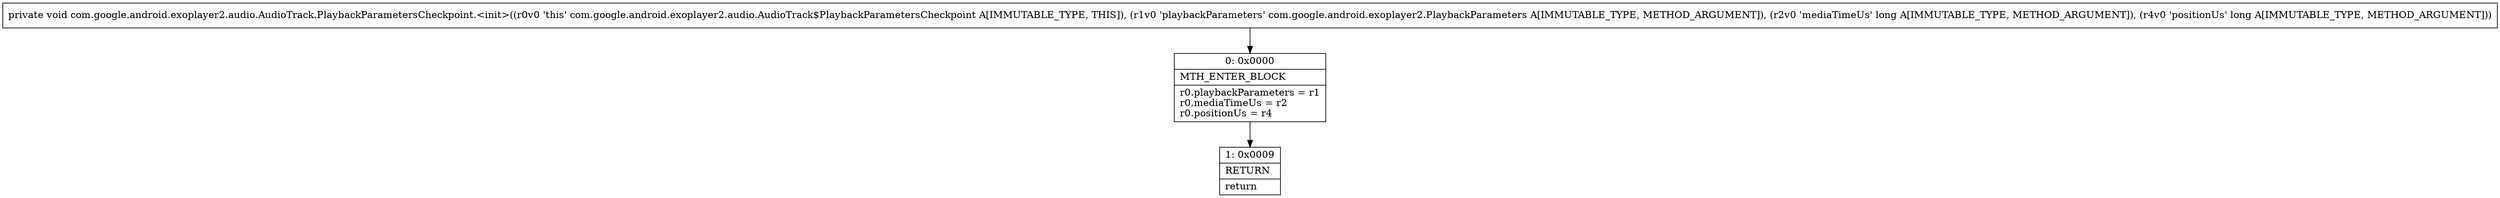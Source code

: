 digraph "CFG forcom.google.android.exoplayer2.audio.AudioTrack.PlaybackParametersCheckpoint.\<init\>(Lcom\/google\/android\/exoplayer2\/PlaybackParameters;JJ)V" {
Node_0 [shape=record,label="{0\:\ 0x0000|MTH_ENTER_BLOCK\l|r0.playbackParameters = r1\lr0.mediaTimeUs = r2\lr0.positionUs = r4\l}"];
Node_1 [shape=record,label="{1\:\ 0x0009|RETURN\l|return\l}"];
MethodNode[shape=record,label="{private void com.google.android.exoplayer2.audio.AudioTrack.PlaybackParametersCheckpoint.\<init\>((r0v0 'this' com.google.android.exoplayer2.audio.AudioTrack$PlaybackParametersCheckpoint A[IMMUTABLE_TYPE, THIS]), (r1v0 'playbackParameters' com.google.android.exoplayer2.PlaybackParameters A[IMMUTABLE_TYPE, METHOD_ARGUMENT]), (r2v0 'mediaTimeUs' long A[IMMUTABLE_TYPE, METHOD_ARGUMENT]), (r4v0 'positionUs' long A[IMMUTABLE_TYPE, METHOD_ARGUMENT])) }"];
MethodNode -> Node_0;
Node_0 -> Node_1;
}

